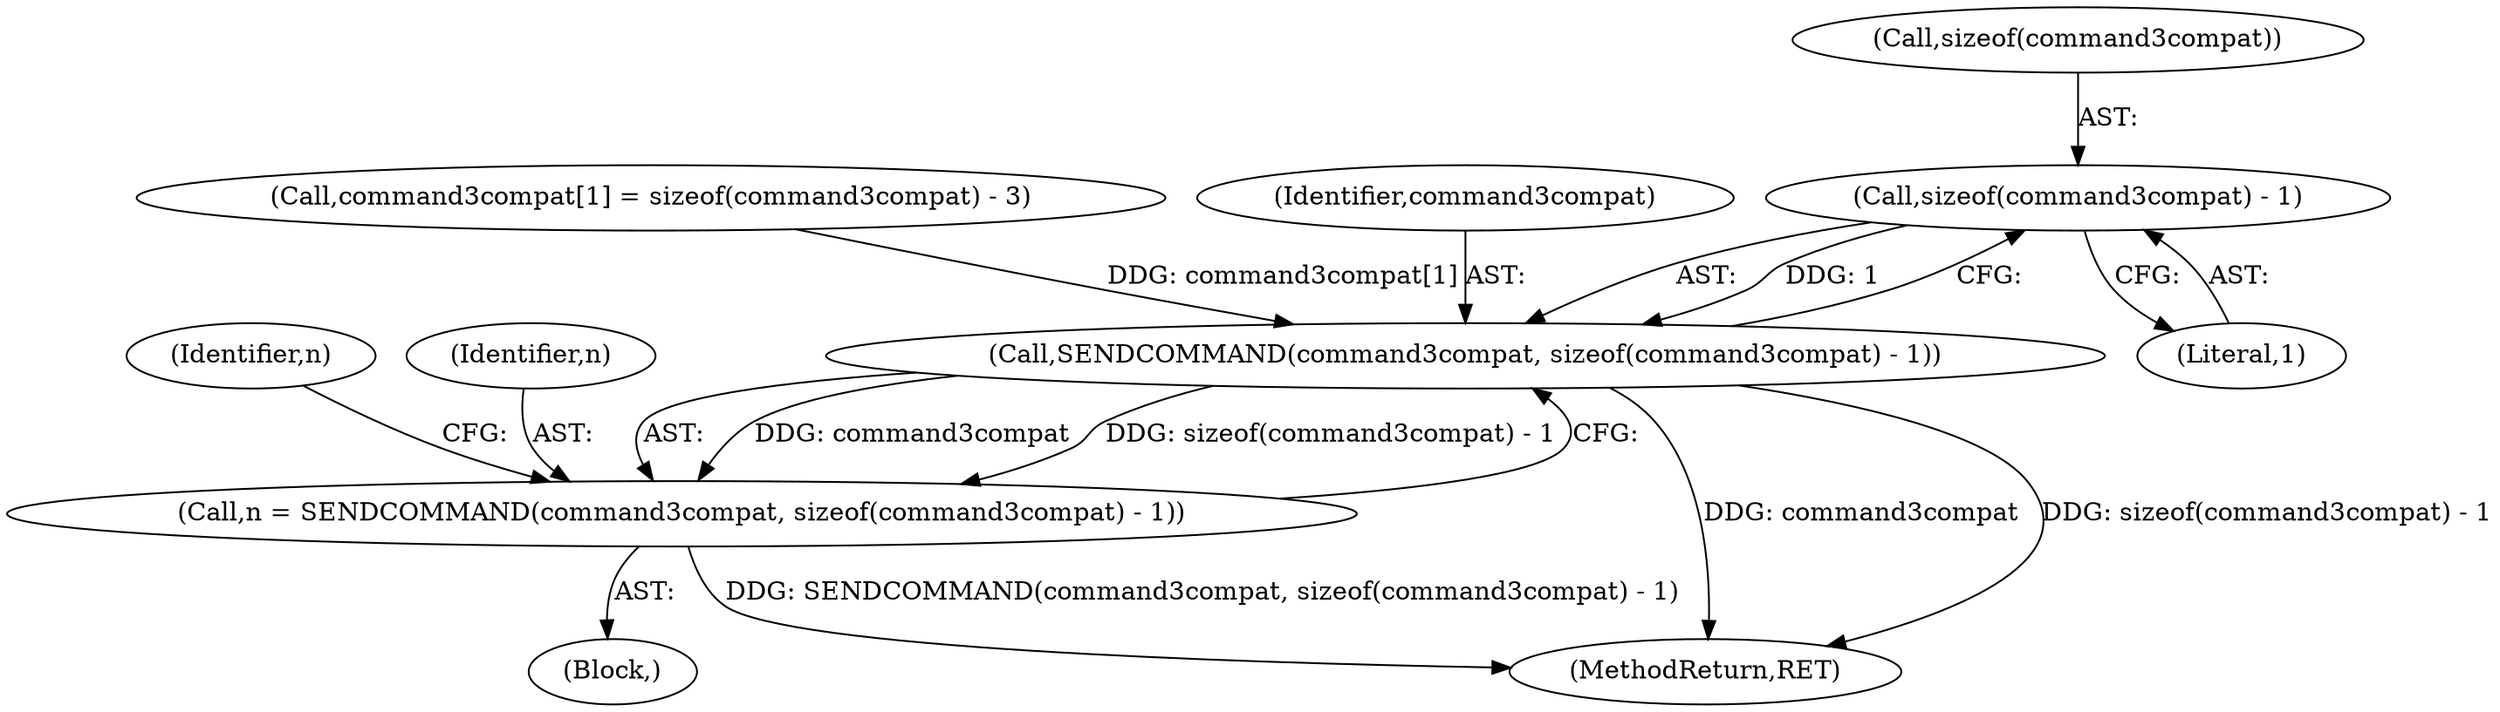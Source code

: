 digraph "0_miniupnp_b238cade9a173c6f751a34acf8ccff838a62aa47_0@API" {
"1000363" [label="(Call,sizeof(command3compat) - 1)"];
"1000361" [label="(Call,SENDCOMMAND(command3compat, sizeof(command3compat) - 1))"];
"1000359" [label="(Call,n = SENDCOMMAND(command3compat, sizeof(command3compat) - 1))"];
"1000368" [label="(Identifier,n)"];
"1000364" [label="(Call,sizeof(command3compat))"];
"1000361" [label="(Call,SENDCOMMAND(command3compat, sizeof(command3compat) - 1))"];
"1000204" [label="(Call,command3compat[1] = sizeof(command3compat) - 3)"];
"1000350" [label="(Block,)"];
"1000363" [label="(Call,sizeof(command3compat) - 1)"];
"1000360" [label="(Identifier,n)"];
"1000359" [label="(Call,n = SENDCOMMAND(command3compat, sizeof(command3compat) - 1))"];
"1000599" [label="(MethodReturn,RET)"];
"1000366" [label="(Literal,1)"];
"1000362" [label="(Identifier,command3compat)"];
"1000363" -> "1000361"  [label="AST: "];
"1000363" -> "1000366"  [label="CFG: "];
"1000364" -> "1000363"  [label="AST: "];
"1000366" -> "1000363"  [label="AST: "];
"1000361" -> "1000363"  [label="CFG: "];
"1000363" -> "1000361"  [label="DDG: 1"];
"1000361" -> "1000359"  [label="AST: "];
"1000362" -> "1000361"  [label="AST: "];
"1000359" -> "1000361"  [label="CFG: "];
"1000361" -> "1000599"  [label="DDG: command3compat"];
"1000361" -> "1000599"  [label="DDG: sizeof(command3compat) - 1"];
"1000361" -> "1000359"  [label="DDG: command3compat"];
"1000361" -> "1000359"  [label="DDG: sizeof(command3compat) - 1"];
"1000204" -> "1000361"  [label="DDG: command3compat[1]"];
"1000359" -> "1000350"  [label="AST: "];
"1000360" -> "1000359"  [label="AST: "];
"1000368" -> "1000359"  [label="CFG: "];
"1000359" -> "1000599"  [label="DDG: SENDCOMMAND(command3compat, sizeof(command3compat) - 1)"];
}
